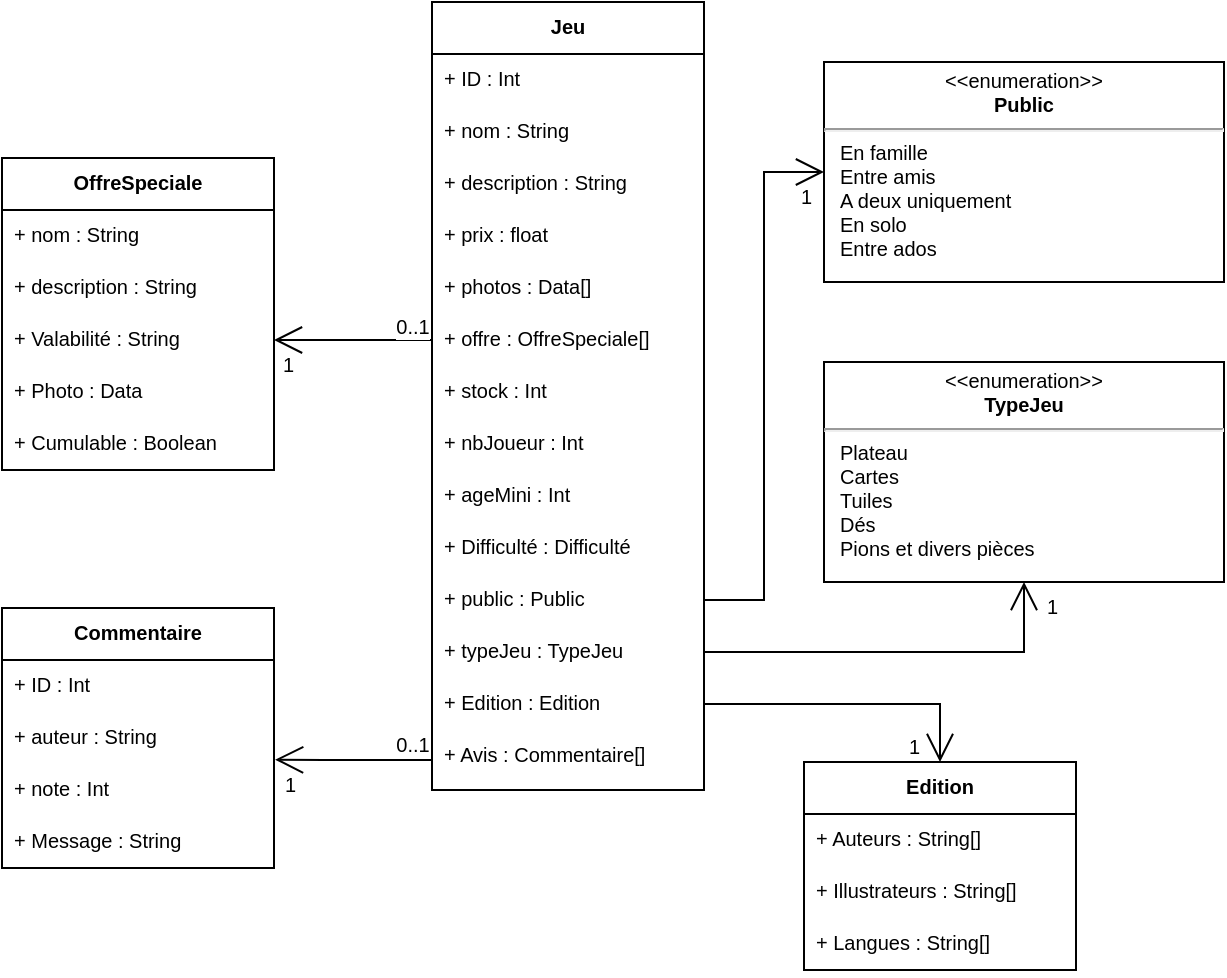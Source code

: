 <mxfile version="16.3.0" type="device"><diagram id="C5RBs43oDa-KdzZeNtuy" name="Page-1"><mxGraphModel dx="931" dy="527" grid="1" gridSize="10" guides="1" tooltips="1" connect="1" arrows="1" fold="1" page="1" pageScale="1" pageWidth="827" pageHeight="1169" math="0" shadow="0"><root><mxCell id="WIyWlLk6GJQsqaUBKTNV-0"/><mxCell id="WIyWlLk6GJQsqaUBKTNV-1" parent="WIyWlLk6GJQsqaUBKTNV-0"/><mxCell id="zkfFHV4jXpPFQw0GAbJ--0" value="Jeu" style="swimlane;fontStyle=1;align=center;verticalAlign=top;childLayout=stackLayout;horizontal=1;startSize=26;horizontalStack=0;resizeParent=1;resizeLast=0;collapsible=1;marginBottom=0;rounded=0;shadow=0;strokeWidth=1;fontSize=10;" parent="WIyWlLk6GJQsqaUBKTNV-1" vertex="1"><mxGeometry x="414" y="180" width="136" height="394" as="geometry"><mxRectangle x="230" y="140" width="160" height="26" as="alternateBounds"/></mxGeometry></mxCell><mxCell id="qXfJqYOdEufXB-fAuz7u-86" value="+ ID : Int " style="text;align=left;verticalAlign=top;spacingLeft=4;spacingRight=4;overflow=hidden;rotatable=0;points=[[0,0.5],[1,0.5]];portConstraint=eastwest;fontSize=10;" vertex="1" parent="zkfFHV4jXpPFQw0GAbJ--0"><mxGeometry y="26" width="136" height="26" as="geometry"/></mxCell><mxCell id="zkfFHV4jXpPFQw0GAbJ--1" value="+ nom : String " style="text;align=left;verticalAlign=top;spacingLeft=4;spacingRight=4;overflow=hidden;rotatable=0;points=[[0,0.5],[1,0.5]];portConstraint=eastwest;fontSize=10;" parent="zkfFHV4jXpPFQw0GAbJ--0" vertex="1"><mxGeometry y="52" width="136" height="26" as="geometry"/></mxCell><mxCell id="zkfFHV4jXpPFQw0GAbJ--2" value="+ description : String" style="text;align=left;verticalAlign=top;spacingLeft=4;spacingRight=4;overflow=hidden;rotatable=0;points=[[0,0.5],[1,0.5]];portConstraint=eastwest;rounded=0;shadow=0;html=0;fontSize=10;" parent="zkfFHV4jXpPFQw0GAbJ--0" vertex="1"><mxGeometry y="78" width="136" height="26" as="geometry"/></mxCell><mxCell id="qXfJqYOdEufXB-fAuz7u-9" value="+ prix : float" style="text;align=left;verticalAlign=top;spacingLeft=4;spacingRight=4;overflow=hidden;rotatable=0;points=[[0,0.5],[1,0.5]];portConstraint=eastwest;rounded=0;shadow=0;html=0;fontSize=10;" vertex="1" parent="zkfFHV4jXpPFQw0GAbJ--0"><mxGeometry y="104" width="136" height="26" as="geometry"/></mxCell><mxCell id="qXfJqYOdEufXB-fAuz7u-102" value="+ photos : Data[]" style="text;align=left;verticalAlign=top;spacingLeft=4;spacingRight=4;overflow=hidden;rotatable=0;points=[[0,0.5],[1,0.5]];portConstraint=eastwest;rounded=0;shadow=0;html=0;fontSize=10;" vertex="1" parent="zkfFHV4jXpPFQw0GAbJ--0"><mxGeometry y="130" width="136" height="26" as="geometry"/></mxCell><mxCell id="qXfJqYOdEufXB-fAuz7u-89" value="+ offre : OffreSpeciale[]" style="text;align=left;verticalAlign=top;spacingLeft=4;spacingRight=4;overflow=hidden;rotatable=0;points=[[0,0.5],[1,0.5]];portConstraint=eastwest;rounded=0;shadow=0;html=0;fontSize=10;" vertex="1" parent="zkfFHV4jXpPFQw0GAbJ--0"><mxGeometry y="156" width="136" height="26" as="geometry"/></mxCell><mxCell id="qXfJqYOdEufXB-fAuz7u-88" value="+ stock : Int " style="text;align=left;verticalAlign=top;spacingLeft=4;spacingRight=4;overflow=hidden;rotatable=0;points=[[0,0.5],[1,0.5]];portConstraint=eastwest;fontSize=10;" vertex="1" parent="zkfFHV4jXpPFQw0GAbJ--0"><mxGeometry y="182" width="136" height="26" as="geometry"/></mxCell><mxCell id="qXfJqYOdEufXB-fAuz7u-10" value="+ nbJoueur : Int" style="text;align=left;verticalAlign=top;spacingLeft=4;spacingRight=4;overflow=hidden;rotatable=0;points=[[0,0.5],[1,0.5]];portConstraint=eastwest;rounded=0;shadow=0;html=0;fontSize=10;" vertex="1" parent="zkfFHV4jXpPFQw0GAbJ--0"><mxGeometry y="208" width="136" height="26" as="geometry"/></mxCell><mxCell id="qXfJqYOdEufXB-fAuz7u-11" value="+ ageMini : Int" style="text;align=left;verticalAlign=top;spacingLeft=4;spacingRight=4;overflow=hidden;rotatable=0;points=[[0,0.5],[1,0.5]];portConstraint=eastwest;rounded=0;shadow=0;html=0;fontSize=10;" vertex="1" parent="zkfFHV4jXpPFQw0GAbJ--0"><mxGeometry y="234" width="136" height="26" as="geometry"/></mxCell><mxCell id="qXfJqYOdEufXB-fAuz7u-12" value="+ Difficulté : Difficulté" style="text;align=left;verticalAlign=top;spacingLeft=4;spacingRight=4;overflow=hidden;rotatable=0;points=[[0,0.5],[1,0.5]];portConstraint=eastwest;rounded=0;shadow=0;html=0;fontSize=10;" vertex="1" parent="zkfFHV4jXpPFQw0GAbJ--0"><mxGeometry y="260" width="136" height="26" as="geometry"/></mxCell><mxCell id="qXfJqYOdEufXB-fAuz7u-13" value="+ public : Public" style="text;align=left;verticalAlign=top;spacingLeft=4;spacingRight=4;overflow=hidden;rotatable=0;points=[[0,0.5],[1,0.5]];portConstraint=eastwest;rounded=0;shadow=0;html=0;fontSize=10;" vertex="1" parent="zkfFHV4jXpPFQw0GAbJ--0"><mxGeometry y="286" width="136" height="26" as="geometry"/></mxCell><mxCell id="qXfJqYOdEufXB-fAuz7u-14" value="+ typeJeu : TypeJeu" style="text;align=left;verticalAlign=top;spacingLeft=4;spacingRight=4;overflow=hidden;rotatable=0;points=[[0,0.5],[1,0.5]];portConstraint=eastwest;rounded=0;shadow=0;html=0;fontSize=10;" vertex="1" parent="zkfFHV4jXpPFQw0GAbJ--0"><mxGeometry y="312" width="136" height="26" as="geometry"/></mxCell><mxCell id="qXfJqYOdEufXB-fAuz7u-18" value="+ Edition : Edition" style="text;align=left;verticalAlign=top;spacingLeft=4;spacingRight=4;overflow=hidden;rotatable=0;points=[[0,0.5],[1,0.5]];portConstraint=eastwest;rounded=0;shadow=0;html=0;fontSize=10;" vertex="1" parent="zkfFHV4jXpPFQw0GAbJ--0"><mxGeometry y="338" width="136" height="26" as="geometry"/></mxCell><mxCell id="qXfJqYOdEufXB-fAuz7u-15" value="+ Avis : Commentaire[]" style="text;align=left;verticalAlign=top;spacingLeft=4;spacingRight=4;overflow=hidden;rotatable=0;points=[[0,0.5],[1,0.5]];portConstraint=eastwest;rounded=0;shadow=0;html=0;fontSize=10;" vertex="1" parent="zkfFHV4jXpPFQw0GAbJ--0"><mxGeometry y="364" width="136" height="30" as="geometry"/></mxCell><mxCell id="qXfJqYOdEufXB-fAuz7u-47" value="&lt;p style=&quot;margin: 0px ; margin-top: 4px ; text-align: center&quot;&gt;&amp;lt;&amp;lt;enumeration&amp;gt;&amp;gt;&lt;br&gt;&lt;b&gt;TypeJeu&lt;/b&gt;&lt;br&gt;&lt;/p&gt;&lt;hr&gt;&lt;p style=&quot;margin: 0px ; margin-left: 8px ; text-align: left&quot;&gt;Plateau&lt;/p&gt;&lt;p style=&quot;margin: 0px ; margin-left: 8px ; text-align: left&quot;&gt;Cartes&lt;/p&gt;&lt;p style=&quot;margin: 0px ; margin-left: 8px ; text-align: left&quot;&gt;Tuiles&lt;/p&gt;&lt;p style=&quot;margin: 0px ; margin-left: 8px ; text-align: left&quot;&gt;Dés&lt;/p&gt;&lt;p style=&quot;margin: 0px ; margin-left: 8px ; text-align: left&quot;&gt;Pions et divers pièces&lt;br&gt;&lt;/p&gt;" style="shape=rect;html=1;overflow=fill;whiteSpace=wrap;fontSize=10;" vertex="1" parent="WIyWlLk6GJQsqaUBKTNV-1"><mxGeometry x="610" y="360" width="200" height="110" as="geometry"/></mxCell><mxCell id="qXfJqYOdEufXB-fAuz7u-48" value="&lt;p style=&quot;margin: 0px ; margin-top: 4px ; text-align: center&quot;&gt;&amp;lt;&amp;lt;enumeration&amp;gt;&amp;gt;&lt;br&gt;&lt;b&gt;Public&lt;/b&gt;&lt;br&gt;&lt;/p&gt;&lt;hr&gt;&lt;p style=&quot;margin: 0px ; margin-left: 8px ; text-align: left&quot;&gt;En famille&lt;br&gt;&lt;/p&gt;&lt;p style=&quot;margin: 0px ; margin-left: 8px ; text-align: left&quot;&gt;Entre amis&lt;br&gt;&lt;/p&gt;&lt;p style=&quot;margin: 0px ; margin-left: 8px ; text-align: left&quot;&gt;A deux uniquement&lt;/p&gt;&lt;p style=&quot;margin: 0px ; margin-left: 8px ; text-align: left&quot;&gt;En solo&lt;br&gt;&lt;/p&gt;&lt;p style=&quot;margin: 0px ; margin-left: 8px ; text-align: left&quot;&gt;Entre ados&lt;br&gt;&lt;/p&gt;" style="shape=rect;html=1;overflow=fill;whiteSpace=wrap;fontSize=10;" vertex="1" parent="WIyWlLk6GJQsqaUBKTNV-1"><mxGeometry x="610" y="210" width="200" height="110" as="geometry"/></mxCell><mxCell id="qXfJqYOdEufXB-fAuz7u-52" value="" style="endArrow=open;html=1;endSize=12;startArrow=none;startSize=14;startFill=0;rounded=0;fontSize=10;exitX=1;exitY=0.5;exitDx=0;exitDy=0;entryX=0.5;entryY=1;entryDx=0;entryDy=0;edgeStyle=orthogonalEdgeStyle;" edge="1" parent="WIyWlLk6GJQsqaUBKTNV-1" source="qXfJqYOdEufXB-fAuz7u-14" target="qXfJqYOdEufXB-fAuz7u-47"><mxGeometry x="0.046" y="21" relative="1" as="geometry"><mxPoint x="560" y="460" as="sourcePoint"/><mxPoint x="707.0" y="470.78" as="targetPoint"/><mxPoint as="offset"/></mxGeometry></mxCell><mxCell id="qXfJqYOdEufXB-fAuz7u-54" value="1" style="edgeLabel;resizable=0;html=1;align=right;verticalAlign=top;fontSize=10;" connectable="0" vertex="1" parent="qXfJqYOdEufXB-fAuz7u-52"><mxGeometry x="1" relative="1" as="geometry"><mxPoint x="17" as="offset"/></mxGeometry></mxCell><mxCell id="qXfJqYOdEufXB-fAuz7u-56" value="" style="endArrow=open;html=1;endSize=12;startArrow=none;startSize=14;startFill=0;rounded=0;fontSize=10;exitX=1;exitY=0.5;exitDx=0;exitDy=0;entryX=0;entryY=0.5;entryDx=0;entryDy=0;edgeStyle=orthogonalEdgeStyle;" edge="1" parent="WIyWlLk6GJQsqaUBKTNV-1" source="qXfJqYOdEufXB-fAuz7u-13" target="qXfJqYOdEufXB-fAuz7u-48"><mxGeometry x="0.046" y="21" relative="1" as="geometry"><mxPoint x="583.97" y="276" as="sourcePoint"/><mxPoint x="749.97" y="318" as="targetPoint"/><mxPoint as="offset"/></mxGeometry></mxCell><mxCell id="qXfJqYOdEufXB-fAuz7u-57" value="1" style="edgeLabel;resizable=0;html=1;align=right;verticalAlign=top;fontSize=10;" connectable="0" vertex="1" parent="qXfJqYOdEufXB-fAuz7u-56"><mxGeometry x="1" relative="1" as="geometry"><mxPoint x="-6" as="offset"/></mxGeometry></mxCell><mxCell id="qXfJqYOdEufXB-fAuz7u-63" value="Edition" style="swimlane;fontStyle=1;align=center;verticalAlign=top;childLayout=stackLayout;horizontal=1;startSize=26;horizontalStack=0;resizeParent=1;resizeLast=0;collapsible=1;marginBottom=0;rounded=0;shadow=0;strokeWidth=1;fontSize=10;" vertex="1" parent="WIyWlLk6GJQsqaUBKTNV-1"><mxGeometry x="600" y="560" width="136" height="104" as="geometry"><mxRectangle x="230" y="140" width="160" height="26" as="alternateBounds"/></mxGeometry></mxCell><mxCell id="qXfJqYOdEufXB-fAuz7u-64" value="+ Auteurs : String[] " style="text;align=left;verticalAlign=top;spacingLeft=4;spacingRight=4;overflow=hidden;rotatable=0;points=[[0,0.5],[1,0.5]];portConstraint=eastwest;fontSize=10;" vertex="1" parent="qXfJqYOdEufXB-fAuz7u-63"><mxGeometry y="26" width="136" height="26" as="geometry"/></mxCell><mxCell id="qXfJqYOdEufXB-fAuz7u-74" value="+ Illustrateurs : String[] " style="text;align=left;verticalAlign=top;spacingLeft=4;spacingRight=4;overflow=hidden;rotatable=0;points=[[0,0.5],[1,0.5]];portConstraint=eastwest;fontSize=10;" vertex="1" parent="qXfJqYOdEufXB-fAuz7u-63"><mxGeometry y="52" width="136" height="26" as="geometry"/></mxCell><mxCell id="qXfJqYOdEufXB-fAuz7u-75" value="+ Langues : String[] " style="text;align=left;verticalAlign=top;spacingLeft=4;spacingRight=4;overflow=hidden;rotatable=0;points=[[0,0.5],[1,0.5]];portConstraint=eastwest;fontSize=10;" vertex="1" parent="qXfJqYOdEufXB-fAuz7u-63"><mxGeometry y="78" width="136" height="26" as="geometry"/></mxCell><mxCell id="qXfJqYOdEufXB-fAuz7u-76" value="" style="endArrow=open;html=1;endSize=12;startArrow=none;startSize=14;startFill=0;rounded=0;fontSize=10;exitX=1;exitY=0.5;exitDx=0;exitDy=0;edgeStyle=orthogonalEdgeStyle;entryX=0.5;entryY=0;entryDx=0;entryDy=0;" edge="1" parent="WIyWlLk6GJQsqaUBKTNV-1" source="qXfJqYOdEufXB-fAuz7u-18" target="qXfJqYOdEufXB-fAuz7u-63"><mxGeometry x="0.046" y="21" relative="1" as="geometry"><mxPoint x="560" y="411" as="sourcePoint"/><mxPoint x="570" y="530" as="targetPoint"/><mxPoint as="offset"/></mxGeometry></mxCell><mxCell id="qXfJqYOdEufXB-fAuz7u-77" value="1" style="edgeLabel;resizable=0;html=1;align=right;verticalAlign=top;fontSize=10;" connectable="0" vertex="1" parent="qXfJqYOdEufXB-fAuz7u-76"><mxGeometry x="1" relative="1" as="geometry"><mxPoint x="-10" y="-20" as="offset"/></mxGeometry></mxCell><mxCell id="qXfJqYOdEufXB-fAuz7u-78" value="Commentaire" style="swimlane;fontStyle=1;align=center;verticalAlign=top;childLayout=stackLayout;horizontal=1;startSize=26;horizontalStack=0;resizeParent=1;resizeLast=0;collapsible=1;marginBottom=0;rounded=0;shadow=0;strokeWidth=1;fontSize=10;" vertex="1" parent="WIyWlLk6GJQsqaUBKTNV-1"><mxGeometry x="199" y="483" width="136" height="130" as="geometry"><mxRectangle x="230" y="140" width="160" height="26" as="alternateBounds"/></mxGeometry></mxCell><mxCell id="qXfJqYOdEufXB-fAuz7u-82" value="+ ID : Int " style="text;align=left;verticalAlign=top;spacingLeft=4;spacingRight=4;overflow=hidden;rotatable=0;points=[[0,0.5],[1,0.5]];portConstraint=eastwest;fontSize=10;" vertex="1" parent="qXfJqYOdEufXB-fAuz7u-78"><mxGeometry y="26" width="136" height="26" as="geometry"/></mxCell><mxCell id="qXfJqYOdEufXB-fAuz7u-79" value="+ auteur : String" style="text;align=left;verticalAlign=top;spacingLeft=4;spacingRight=4;overflow=hidden;rotatable=0;points=[[0,0.5],[1,0.5]];portConstraint=eastwest;fontSize=10;" vertex="1" parent="qXfJqYOdEufXB-fAuz7u-78"><mxGeometry y="52" width="136" height="26" as="geometry"/></mxCell><mxCell id="qXfJqYOdEufXB-fAuz7u-80" value="+ note : Int " style="text;align=left;verticalAlign=top;spacingLeft=4;spacingRight=4;overflow=hidden;rotatable=0;points=[[0,0.5],[1,0.5]];portConstraint=eastwest;fontSize=10;" vertex="1" parent="qXfJqYOdEufXB-fAuz7u-78"><mxGeometry y="78" width="136" height="26" as="geometry"/></mxCell><mxCell id="qXfJqYOdEufXB-fAuz7u-81" value="+ Message : String " style="text;align=left;verticalAlign=top;spacingLeft=4;spacingRight=4;overflow=hidden;rotatable=0;points=[[0,0.5],[1,0.5]];portConstraint=eastwest;fontSize=10;" vertex="1" parent="qXfJqYOdEufXB-fAuz7u-78"><mxGeometry y="104" width="136" height="26" as="geometry"/></mxCell><mxCell id="qXfJqYOdEufXB-fAuz7u-83" value="" style="endArrow=open;html=1;endSize=12;startArrow=none;startSize=14;startFill=0;rounded=0;fontSize=10;exitX=0;exitY=0.5;exitDx=0;exitDy=0;edgeStyle=orthogonalEdgeStyle;entryX=1.004;entryY=0.916;entryDx=0;entryDy=0;entryPerimeter=0;" edge="1" parent="WIyWlLk6GJQsqaUBKTNV-1" source="qXfJqYOdEufXB-fAuz7u-15" target="qXfJqYOdEufXB-fAuz7u-79"><mxGeometry x="0.046" y="21" relative="1" as="geometry"><mxPoint x="560" y="437" as="sourcePoint"/><mxPoint x="360" y="540" as="targetPoint"/><mxPoint as="offset"/><Array as="points"><mxPoint x="360" y="559"/></Array></mxGeometry></mxCell><mxCell id="qXfJqYOdEufXB-fAuz7u-84" value="1" style="edgeLabel;resizable=0;html=1;align=right;verticalAlign=top;fontSize=10;" connectable="0" vertex="1" parent="qXfJqYOdEufXB-fAuz7u-83"><mxGeometry x="1" relative="1" as="geometry"><mxPoint x="11" as="offset"/></mxGeometry></mxCell><mxCell id="qXfJqYOdEufXB-fAuz7u-85" value="0..1" style="edgeLabel;html=1;align=center;verticalAlign=middle;resizable=0;points=[];fontSize=10;" vertex="1" connectable="0" parent="qXfJqYOdEufXB-fAuz7u-83"><mxGeometry x="-0.869" y="1" relative="1" as="geometry"><mxPoint x="-5" y="-9" as="offset"/></mxGeometry></mxCell><mxCell id="qXfJqYOdEufXB-fAuz7u-90" value="OffreSpeciale" style="swimlane;fontStyle=1;align=center;verticalAlign=top;childLayout=stackLayout;horizontal=1;startSize=26;horizontalStack=0;resizeParent=1;resizeLast=0;collapsible=1;marginBottom=0;rounded=0;shadow=0;strokeWidth=1;fontSize=10;" vertex="1" parent="WIyWlLk6GJQsqaUBKTNV-1"><mxGeometry x="199" y="258" width="136" height="156" as="geometry"><mxRectangle x="230" y="140" width="160" height="26" as="alternateBounds"/></mxGeometry></mxCell><mxCell id="qXfJqYOdEufXB-fAuz7u-91" value="+ nom : String " style="text;align=left;verticalAlign=top;spacingLeft=4;spacingRight=4;overflow=hidden;rotatable=0;points=[[0,0.5],[1,0.5]];portConstraint=eastwest;fontSize=10;" vertex="1" parent="qXfJqYOdEufXB-fAuz7u-90"><mxGeometry y="26" width="136" height="26" as="geometry"/></mxCell><mxCell id="qXfJqYOdEufXB-fAuz7u-92" value="+ description : String" style="text;align=left;verticalAlign=top;spacingLeft=4;spacingRight=4;overflow=hidden;rotatable=0;points=[[0,0.5],[1,0.5]];portConstraint=eastwest;fontSize=10;" vertex="1" parent="qXfJqYOdEufXB-fAuz7u-90"><mxGeometry y="52" width="136" height="26" as="geometry"/></mxCell><mxCell id="qXfJqYOdEufXB-fAuz7u-93" value="+ Valabilité : String " style="text;align=left;verticalAlign=top;spacingLeft=4;spacingRight=4;overflow=hidden;rotatable=0;points=[[0,0.5],[1,0.5]];portConstraint=eastwest;fontSize=10;" vertex="1" parent="qXfJqYOdEufXB-fAuz7u-90"><mxGeometry y="78" width="136" height="26" as="geometry"/></mxCell><mxCell id="qXfJqYOdEufXB-fAuz7u-94" value="+ Photo : Data " style="text;align=left;verticalAlign=top;spacingLeft=4;spacingRight=4;overflow=hidden;rotatable=0;points=[[0,0.5],[1,0.5]];portConstraint=eastwest;fontSize=10;" vertex="1" parent="qXfJqYOdEufXB-fAuz7u-90"><mxGeometry y="104" width="136" height="26" as="geometry"/></mxCell><mxCell id="qXfJqYOdEufXB-fAuz7u-95" value="+ Cumulable : Boolean " style="text;align=left;verticalAlign=top;spacingLeft=4;spacingRight=4;overflow=hidden;rotatable=0;points=[[0,0.5],[1,0.5]];portConstraint=eastwest;fontSize=10;" vertex="1" parent="qXfJqYOdEufXB-fAuz7u-90"><mxGeometry y="130" width="136" height="26" as="geometry"/></mxCell><mxCell id="qXfJqYOdEufXB-fAuz7u-99" value="" style="endArrow=open;html=1;endSize=12;startArrow=none;startSize=14;startFill=0;rounded=0;fontSize=10;entryX=1;entryY=0.5;entryDx=0;entryDy=0;exitX=0;exitY=0.5;exitDx=0;exitDy=0;edgeStyle=orthogonalEdgeStyle;" edge="1" parent="WIyWlLk6GJQsqaUBKTNV-1" source="qXfJqYOdEufXB-fAuz7u-89" target="qXfJqYOdEufXB-fAuz7u-93"><mxGeometry x="0.046" y="21" relative="1" as="geometry"><mxPoint x="414" y="365.0" as="sourcePoint"/><mxPoint x="256" y="363" as="targetPoint"/><mxPoint as="offset"/></mxGeometry></mxCell><mxCell id="qXfJqYOdEufXB-fAuz7u-100" value="1" style="edgeLabel;resizable=0;html=1;align=right;verticalAlign=top;fontSize=10;" connectable="0" vertex="1" parent="qXfJqYOdEufXB-fAuz7u-99"><mxGeometry x="1" relative="1" as="geometry"><mxPoint x="10" as="offset"/></mxGeometry></mxCell><mxCell id="qXfJqYOdEufXB-fAuz7u-101" value="0..1" style="edgeLabel;html=1;align=center;verticalAlign=middle;resizable=0;points=[];fontSize=10;" vertex="1" connectable="0" parent="qXfJqYOdEufXB-fAuz7u-99"><mxGeometry x="-0.869" y="1" relative="1" as="geometry"><mxPoint x="-5" y="-8" as="offset"/></mxGeometry></mxCell></root></mxGraphModel></diagram></mxfile>